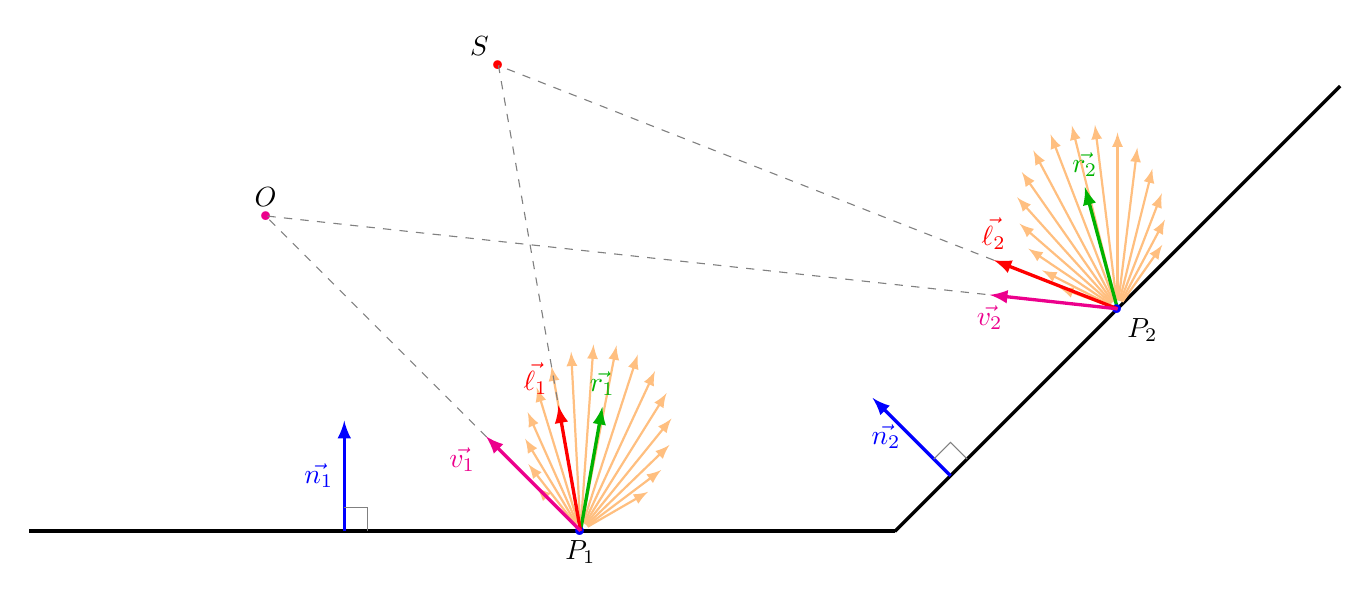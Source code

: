 ﻿\begin{tikzpicture}[scale=2]

\def\mytheta{10};
\coordinate (S) at (90+\mytheta:3);


\begin{scope}
\coordinate (P1) at (0,0);
\draw[very thick] (-3.5,0) -- (2,0);

\foreach\a in {-50,-43,...,60}{
  \draw[->,>=latex, shorten <= 3pt, thick, orange!50] (0,0) -- ({90-\mytheta + \a}:{1.2*cos(\a)^2});
}

%\draw[densely dotted] (0,0) -- (90-\mytheta:1.5);
\draw[very thick,->,>=latex,green!70!black] (0,0) -- (90-\mytheta:0.8) node[above]{$\vec{r_1}$};

\node[blue, scale=3] at (P1) {.};
\node[below] at (P1) {$P_1$};

\draw[very thick,->,>=latex,blue] (-1.5,0) -- ++(0,0.7) node[midway,left]{$\vec{n_1}$};
\draw[gray] (-1.5,0) +(0,.15)-|+(.15,0);
\end{scope}

\begin{scope}[shift={(3.41,1.41)}, rotate=45]
\def\mytheta{30};
\coordinate (P2) at (0,0);
\draw[very thick] (-2,0) -- (2,0);


\foreach\a in {-50,-43,...,60}{
  \draw[->,>=latex, shorten <= 3pt, thick, orange!50] (0,0) -- ({90-\mytheta + \a}:{1.2*cos(\a)^2});
}

%\draw[densely dotted] (0,0) -- (90-\mytheta:1.5);
\draw[very thick,->,>=latex,green!70!black] (0,0) -- (90-\mytheta:0.8) node[above]{$\vec{r_2}$};

\node[blue, scale=3] at (P2) {.};
\node[below right] at (P2) {$P_2$};

\draw[very thick,->,>=latex,blue] (-1.5,0) -- ++(0,0.7) node[midway,left]{$\vec{n_2}$};
\draw[gray] (-1.5,0) +(0,.15)-|+(.15,0);
\end{scope}


\node[red, scale=3] at (S) {.};
\node[above left] at (S) {$S$};


\draw[thin, dashed,gray] (P1) -- (S);
\draw[very thick,->,>=latex,red] (P1) -- ($(S)!0.73!(P1)$) node[above left]{$\vec{\ell_1}$};

\draw[thin,dashed,gray] (P2) -- (S);
\draw[very thick,->,>=latex,red] (P2) -- ($(S)!0.8!(P2)$) node[above]{$\vec{\ell_2}$};


\coordinate (O) at (-2,2);
\node[magenta, scale=3] at (O) {.};
\node[above] at (O) {$O$};

\coordinate (V1) at ($(P1)!0.3!(O)$);
\draw[thin,dashed,gray] (P1) -- (O);
\draw[very thick,->,>=latex,magenta] (P1) -- (V1) node[below left]{$\vec{v_1}$};


\coordinate (V2) at ($(P2)!0.15!(O)$);
\draw[thin,dashed,gray] (P2) -- (O);
\draw[very thick,->,>=latex,magenta] (P2) -- (V2) node[below]{$\vec{v_2}$};

\end{tikzpicture}